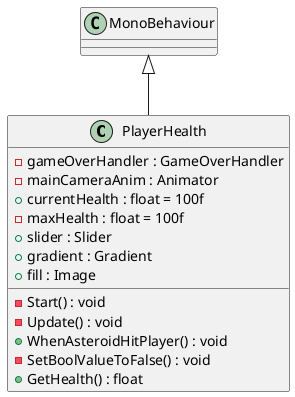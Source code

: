 @startuml
class PlayerHealth {
    - gameOverHandler : GameOverHandler
    - mainCameraAnim : Animator
    + currentHealth : float = 100f
    - maxHealth : float = 100f
    + slider : Slider
    + gradient : Gradient
    + fill : Image
    - Start() : void
    - Update() : void
    + WhenAsteroidHitPlayer() : void
    - SetBoolValueToFalse() : void
    + GetHealth() : float
}
MonoBehaviour <|-- PlayerHealth
@enduml
